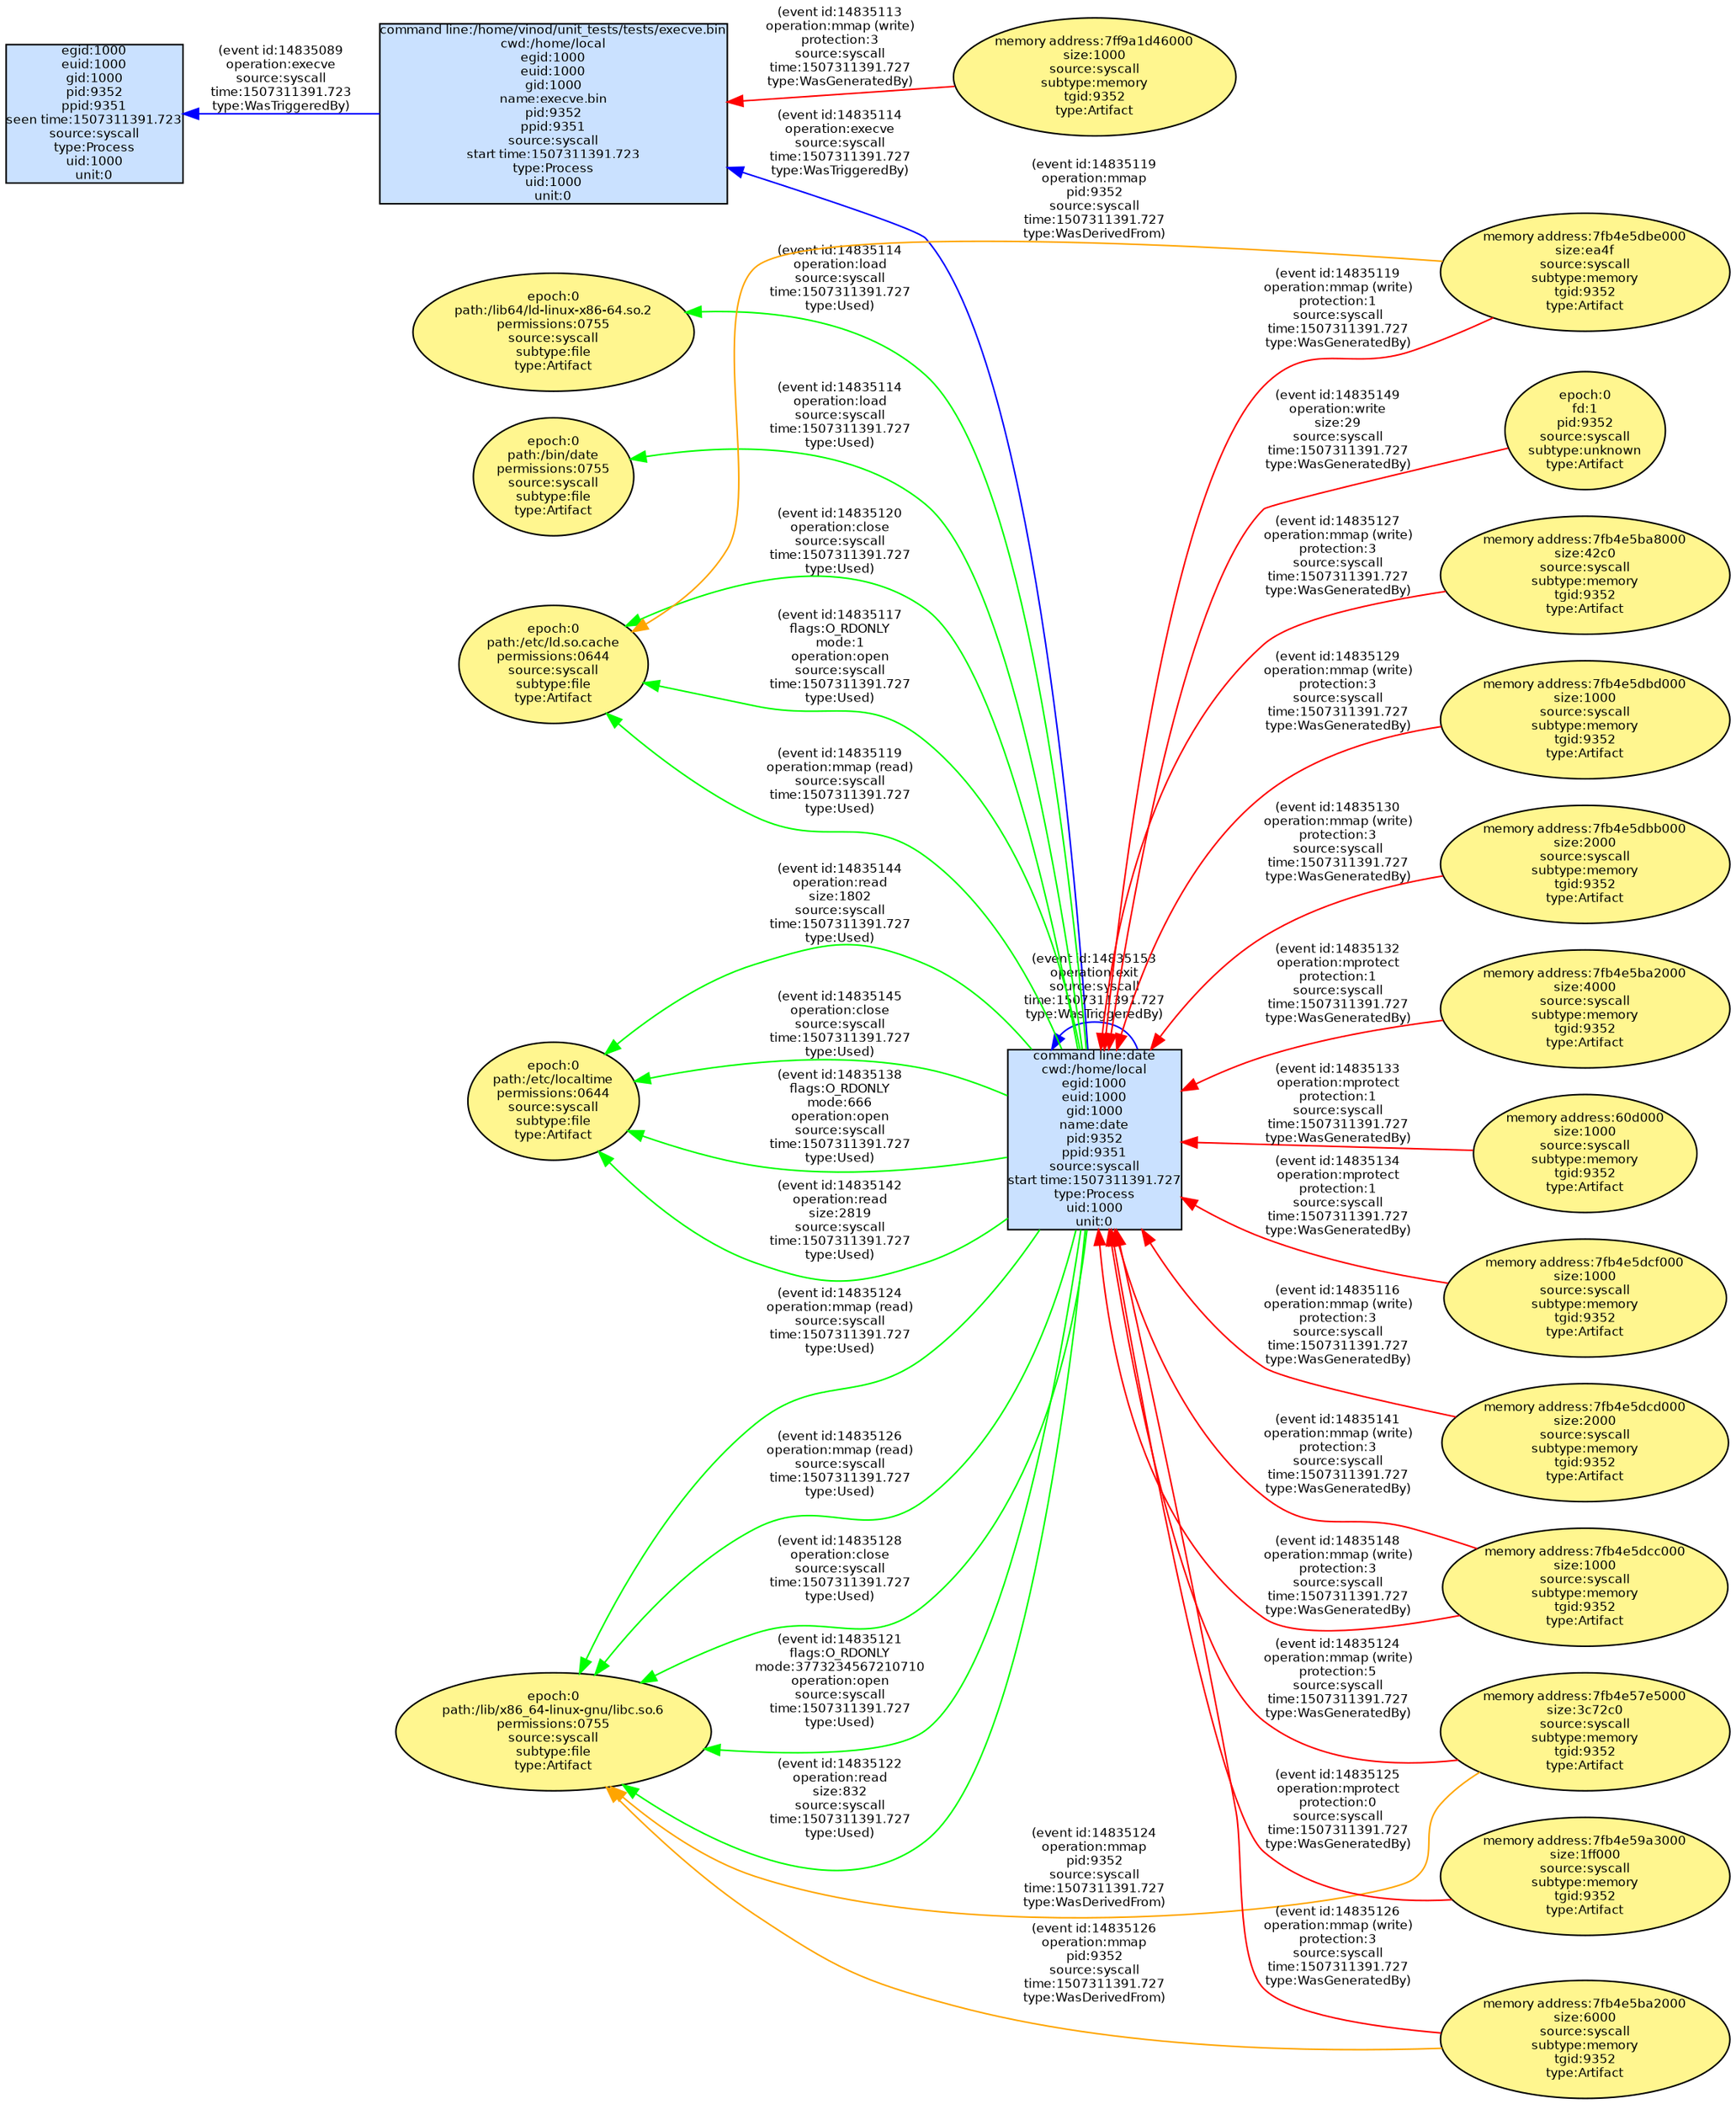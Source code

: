 digraph spade2dot {
graph [rankdir = "RL"];
node [fontname="Helvetica" fontsize="8" style="filled" margin="0.0,0.0"];
edge [fontname="Helvetica" fontsize="8"];
"8fc2637c620133c14c262e020b18ed13" [label="egid:1000\neuid:1000\ngid:1000\npid:9352\nppid:9351\nseen time:1507311391.723\nsource:syscall\ntype:Process\nuid:1000\nunit:0" shape="box" fillcolor="lightsteelblue1"];
"fb917639e248f4db5b3bb161e255ac7a" [label="command line:/home/vinod/unit_tests/tests/execve.bin\ncwd:/home/local\negid:1000\neuid:1000\ngid:1000\nname:execve.bin\npid:9352\nppid:9351\nsource:syscall\nstart time:1507311391.723\ntype:Process\nuid:1000\nunit:0" shape="box" fillcolor="lightsteelblue1"];
"fb917639e248f4db5b3bb161e255ac7a" -> "8fc2637c620133c14c262e020b18ed13" [label="(event id:14835089\noperation:execve\nsource:syscall\ntime:1507311391.723\ntype:WasTriggeredBy)" color="blue" style="solid"];
"961a93de231f5d6106bbd8dd27c61379" [label="memory address:7ff9a1d46000\nsize:1000\nsource:syscall\nsubtype:memory\ntgid:9352\ntype:Artifact" shape="ellipse" fillcolor="khaki1"];
"961a93de231f5d6106bbd8dd27c61379" -> "fb917639e248f4db5b3bb161e255ac7a" [label="(event id:14835113\noperation:mmap (write)\nprotection:3\nsource:syscall\ntime:1507311391.727\ntype:WasGeneratedBy)" color="red" style="solid"];
"000e2695d0857fdb61fec7d0751e9caa" [label="command line:date\ncwd:/home/local\negid:1000\neuid:1000\ngid:1000\nname:date\npid:9352\nppid:9351\nsource:syscall\nstart time:1507311391.727\ntype:Process\nuid:1000\nunit:0" shape="box" fillcolor="lightsteelblue1"];
"000e2695d0857fdb61fec7d0751e9caa" -> "fb917639e248f4db5b3bb161e255ac7a" [label="(event id:14835114\noperation:execve\nsource:syscall\ntime:1507311391.727\ntype:WasTriggeredBy)" color="blue" style="solid"];
"d7a55b415c7f5f651270933a3aa6429a" [label="epoch:0\npath:/bin/date\npermissions:0755\nsource:syscall\nsubtype:file\ntype:Artifact" shape="ellipse" fillcolor="khaki1"];
"000e2695d0857fdb61fec7d0751e9caa" -> "d7a55b415c7f5f651270933a3aa6429a" [label="(event id:14835114\noperation:load\nsource:syscall\ntime:1507311391.727\ntype:Used)" color="green" style="solid"];
"4946306260dc4f2a39dd1020749c0642" [label="epoch:0\npath:/lib64/ld-linux-x86-64.so.2\npermissions:0755\nsource:syscall\nsubtype:file\ntype:Artifact" shape="ellipse" fillcolor="khaki1"];
"000e2695d0857fdb61fec7d0751e9caa" -> "4946306260dc4f2a39dd1020749c0642" [label="(event id:14835114\noperation:load\nsource:syscall\ntime:1507311391.727\ntype:Used)" color="green" style="solid"];
"88ac30e14be7a3037a99b4cb1df9ef8f" [label="memory address:7fb4e5dcd000\nsize:2000\nsource:syscall\nsubtype:memory\ntgid:9352\ntype:Artifact" shape="ellipse" fillcolor="khaki1"];
"88ac30e14be7a3037a99b4cb1df9ef8f" -> "000e2695d0857fdb61fec7d0751e9caa" [label="(event id:14835116\noperation:mmap (write)\nprotection:3\nsource:syscall\ntime:1507311391.727\ntype:WasGeneratedBy)" color="red" style="solid"];
"3fac9ed8fb1ff5966611ce6759a87267" [label="epoch:0\npath:/etc/ld.so.cache\npermissions:0644\nsource:syscall\nsubtype:file\ntype:Artifact" shape="ellipse" fillcolor="khaki1"];
"000e2695d0857fdb61fec7d0751e9caa" -> "3fac9ed8fb1ff5966611ce6759a87267" [label="(event id:14835117\nflags:O_RDONLY\nmode:1\noperation:open\nsource:syscall\ntime:1507311391.727\ntype:Used)" color="green" style="solid"];
"8bd5c5b9ff00e4933ae9f58693cb394c" [label="memory address:7fb4e5dbe000\nsize:ea4f\nsource:syscall\nsubtype:memory\ntgid:9352\ntype:Artifact" shape="ellipse" fillcolor="khaki1"];
"8bd5c5b9ff00e4933ae9f58693cb394c" -> "000e2695d0857fdb61fec7d0751e9caa" [label="(event id:14835119\noperation:mmap (write)\nprotection:1\nsource:syscall\ntime:1507311391.727\ntype:WasGeneratedBy)" color="red" style="solid"];
"000e2695d0857fdb61fec7d0751e9caa" -> "3fac9ed8fb1ff5966611ce6759a87267" [label="(event id:14835119\noperation:mmap (read)\nsource:syscall\ntime:1507311391.727\ntype:Used)" color="green" style="solid"];
"8bd5c5b9ff00e4933ae9f58693cb394c" -> "3fac9ed8fb1ff5966611ce6759a87267" [label="(event id:14835119\noperation:mmap\npid:9352\nsource:syscall\ntime:1507311391.727\ntype:WasDerivedFrom)" color="orange" style="solid"];
"000e2695d0857fdb61fec7d0751e9caa" -> "3fac9ed8fb1ff5966611ce6759a87267" [label="(event id:14835120\noperation:close\nsource:syscall\ntime:1507311391.727\ntype:Used)" color="green" style="solid"];
"adcb354cbaa951e32fd811b149324a3f" [label="epoch:0\npath:/lib/x86_64-linux-gnu/libc.so.6\npermissions:0755\nsource:syscall\nsubtype:file\ntype:Artifact" shape="ellipse" fillcolor="khaki1"];
"000e2695d0857fdb61fec7d0751e9caa" -> "adcb354cbaa951e32fd811b149324a3f" [label="(event id:14835121\nflags:O_RDONLY\nmode:3773234567210710\noperation:open\nsource:syscall\ntime:1507311391.727\ntype:Used)" color="green" style="solid"];
"000e2695d0857fdb61fec7d0751e9caa" -> "adcb354cbaa951e32fd811b149324a3f" [label="(event id:14835122\noperation:read\nsize:832\nsource:syscall\ntime:1507311391.727\ntype:Used)" color="green" style="solid"];
"bde12bc28c8a86f40706697a43b3615c" [label="memory address:7fb4e57e5000\nsize:3c72c0\nsource:syscall\nsubtype:memory\ntgid:9352\ntype:Artifact" shape="ellipse" fillcolor="khaki1"];
"bde12bc28c8a86f40706697a43b3615c" -> "000e2695d0857fdb61fec7d0751e9caa" [label="(event id:14835124\noperation:mmap (write)\nprotection:5\nsource:syscall\ntime:1507311391.727\ntype:WasGeneratedBy)" color="red" style="solid"];
"000e2695d0857fdb61fec7d0751e9caa" -> "adcb354cbaa951e32fd811b149324a3f" [label="(event id:14835124\noperation:mmap (read)\nsource:syscall\ntime:1507311391.727\ntype:Used)" color="green" style="solid"];
"bde12bc28c8a86f40706697a43b3615c" -> "adcb354cbaa951e32fd811b149324a3f" [label="(event id:14835124\noperation:mmap\npid:9352\nsource:syscall\ntime:1507311391.727\ntype:WasDerivedFrom)" color="orange" style="solid"];
"13c910c6ffcf4dc6bb8f087f4c1acd76" [label="memory address:7fb4e59a3000\nsize:1ff000\nsource:syscall\nsubtype:memory\ntgid:9352\ntype:Artifact" shape="ellipse" fillcolor="khaki1"];
"13c910c6ffcf4dc6bb8f087f4c1acd76" -> "000e2695d0857fdb61fec7d0751e9caa" [label="(event id:14835125\noperation:mprotect\nprotection:0\nsource:syscall\ntime:1507311391.727\ntype:WasGeneratedBy)" color="red" style="solid"];
"eebfb7922ea0bc17276b0dbcdcd83dd0" [label="memory address:7fb4e5ba2000\nsize:6000\nsource:syscall\nsubtype:memory\ntgid:9352\ntype:Artifact" shape="ellipse" fillcolor="khaki1"];
"eebfb7922ea0bc17276b0dbcdcd83dd0" -> "000e2695d0857fdb61fec7d0751e9caa" [label="(event id:14835126\noperation:mmap (write)\nprotection:3\nsource:syscall\ntime:1507311391.727\ntype:WasGeneratedBy)" color="red" style="solid"];
"000e2695d0857fdb61fec7d0751e9caa" -> "adcb354cbaa951e32fd811b149324a3f" [label="(event id:14835126\noperation:mmap (read)\nsource:syscall\ntime:1507311391.727\ntype:Used)" color="green" style="solid"];
"eebfb7922ea0bc17276b0dbcdcd83dd0" -> "adcb354cbaa951e32fd811b149324a3f" [label="(event id:14835126\noperation:mmap\npid:9352\nsource:syscall\ntime:1507311391.727\ntype:WasDerivedFrom)" color="orange" style="solid"];
"c6b9b920d988d67db37da356f365e150" [label="memory address:7fb4e5ba8000\nsize:42c0\nsource:syscall\nsubtype:memory\ntgid:9352\ntype:Artifact" shape="ellipse" fillcolor="khaki1"];
"c6b9b920d988d67db37da356f365e150" -> "000e2695d0857fdb61fec7d0751e9caa" [label="(event id:14835127\noperation:mmap (write)\nprotection:3\nsource:syscall\ntime:1507311391.727\ntype:WasGeneratedBy)" color="red" style="solid"];
"000e2695d0857fdb61fec7d0751e9caa" -> "adcb354cbaa951e32fd811b149324a3f" [label="(event id:14835128\noperation:close\nsource:syscall\ntime:1507311391.727\ntype:Used)" color="green" style="solid"];
"fdeeadc3e32b303f0c6e757bdab2f9e9" [label="memory address:7fb4e5dbd000\nsize:1000\nsource:syscall\nsubtype:memory\ntgid:9352\ntype:Artifact" shape="ellipse" fillcolor="khaki1"];
"fdeeadc3e32b303f0c6e757bdab2f9e9" -> "000e2695d0857fdb61fec7d0751e9caa" [label="(event id:14835129\noperation:mmap (write)\nprotection:3\nsource:syscall\ntime:1507311391.727\ntype:WasGeneratedBy)" color="red" style="solid"];
"a23a650c1d94664b884a2884fb0b630e" [label="memory address:7fb4e5dbb000\nsize:2000\nsource:syscall\nsubtype:memory\ntgid:9352\ntype:Artifact" shape="ellipse" fillcolor="khaki1"];
"a23a650c1d94664b884a2884fb0b630e" -> "000e2695d0857fdb61fec7d0751e9caa" [label="(event id:14835130\noperation:mmap (write)\nprotection:3\nsource:syscall\ntime:1507311391.727\ntype:WasGeneratedBy)" color="red" style="solid"];
"6336cb5fd86329fb44fd1ddcca469e90" [label="memory address:7fb4e5ba2000\nsize:4000\nsource:syscall\nsubtype:memory\ntgid:9352\ntype:Artifact" shape="ellipse" fillcolor="khaki1"];
"6336cb5fd86329fb44fd1ddcca469e90" -> "000e2695d0857fdb61fec7d0751e9caa" [label="(event id:14835132\noperation:mprotect\nprotection:1\nsource:syscall\ntime:1507311391.727\ntype:WasGeneratedBy)" color="red" style="solid"];
"b6770c1b952a32c119bbab4587c3aaab" [label="memory address:60d000\nsize:1000\nsource:syscall\nsubtype:memory\ntgid:9352\ntype:Artifact" shape="ellipse" fillcolor="khaki1"];
"b6770c1b952a32c119bbab4587c3aaab" -> "000e2695d0857fdb61fec7d0751e9caa" [label="(event id:14835133\noperation:mprotect\nprotection:1\nsource:syscall\ntime:1507311391.727\ntype:WasGeneratedBy)" color="red" style="solid"];
"3d1f96490d9171cd8c876dcbb9824cf7" [label="memory address:7fb4e5dcf000\nsize:1000\nsource:syscall\nsubtype:memory\ntgid:9352\ntype:Artifact" shape="ellipse" fillcolor="khaki1"];
"3d1f96490d9171cd8c876dcbb9824cf7" -> "000e2695d0857fdb61fec7d0751e9caa" [label="(event id:14835134\noperation:mprotect\nprotection:1\nsource:syscall\ntime:1507311391.727\ntype:WasGeneratedBy)" color="red" style="solid"];
"352e95850e46c4214c2c8a4017a09edc" [label="epoch:0\npath:/etc/localtime\npermissions:0644\nsource:syscall\nsubtype:file\ntype:Artifact" shape="ellipse" fillcolor="khaki1"];
"000e2695d0857fdb61fec7d0751e9caa" -> "352e95850e46c4214c2c8a4017a09edc" [label="(event id:14835138\nflags:O_RDONLY\nmode:666\noperation:open\nsource:syscall\ntime:1507311391.727\ntype:Used)" color="green" style="solid"];
"0c2ba05f202bd59aefbdd02c0d9ed7c9" [label="memory address:7fb4e5dcc000\nsize:1000\nsource:syscall\nsubtype:memory\ntgid:9352\ntype:Artifact" shape="ellipse" fillcolor="khaki1"];
"0c2ba05f202bd59aefbdd02c0d9ed7c9" -> "000e2695d0857fdb61fec7d0751e9caa" [label="(event id:14835141\noperation:mmap (write)\nprotection:3\nsource:syscall\ntime:1507311391.727\ntype:WasGeneratedBy)" color="red" style="solid"];
"000e2695d0857fdb61fec7d0751e9caa" -> "352e95850e46c4214c2c8a4017a09edc" [label="(event id:14835142\noperation:read\nsize:2819\nsource:syscall\ntime:1507311391.727\ntype:Used)" color="green" style="solid"];
"000e2695d0857fdb61fec7d0751e9caa" -> "352e95850e46c4214c2c8a4017a09edc" [label="(event id:14835144\noperation:read\nsize:1802\nsource:syscall\ntime:1507311391.727\ntype:Used)" color="green" style="solid"];
"000e2695d0857fdb61fec7d0751e9caa" -> "352e95850e46c4214c2c8a4017a09edc" [label="(event id:14835145\noperation:close\nsource:syscall\ntime:1507311391.727\ntype:Used)" color="green" style="solid"];
"0c2ba05f202bd59aefbdd02c0d9ed7c9" -> "000e2695d0857fdb61fec7d0751e9caa" [label="(event id:14835148\noperation:mmap (write)\nprotection:3\nsource:syscall\ntime:1507311391.727\ntype:WasGeneratedBy)" color="red" style="solid"];
"51290d0509250b67ba5ec26e201c6169" [label="epoch:0\nfd:1\npid:9352\nsource:syscall\nsubtype:unknown\ntype:Artifact" shape="ellipse" fillcolor="khaki1"];
"51290d0509250b67ba5ec26e201c6169" -> "000e2695d0857fdb61fec7d0751e9caa" [label="(event id:14835149\noperation:write\nsize:29\nsource:syscall\ntime:1507311391.727\ntype:WasGeneratedBy)" color="red" style="solid"];
"000e2695d0857fdb61fec7d0751e9caa" -> "000e2695d0857fdb61fec7d0751e9caa" [label="(event id:14835153\noperation:exit\nsource:syscall\ntime:1507311391.727\ntype:WasTriggeredBy)" color="blue" style="solid"];
}
